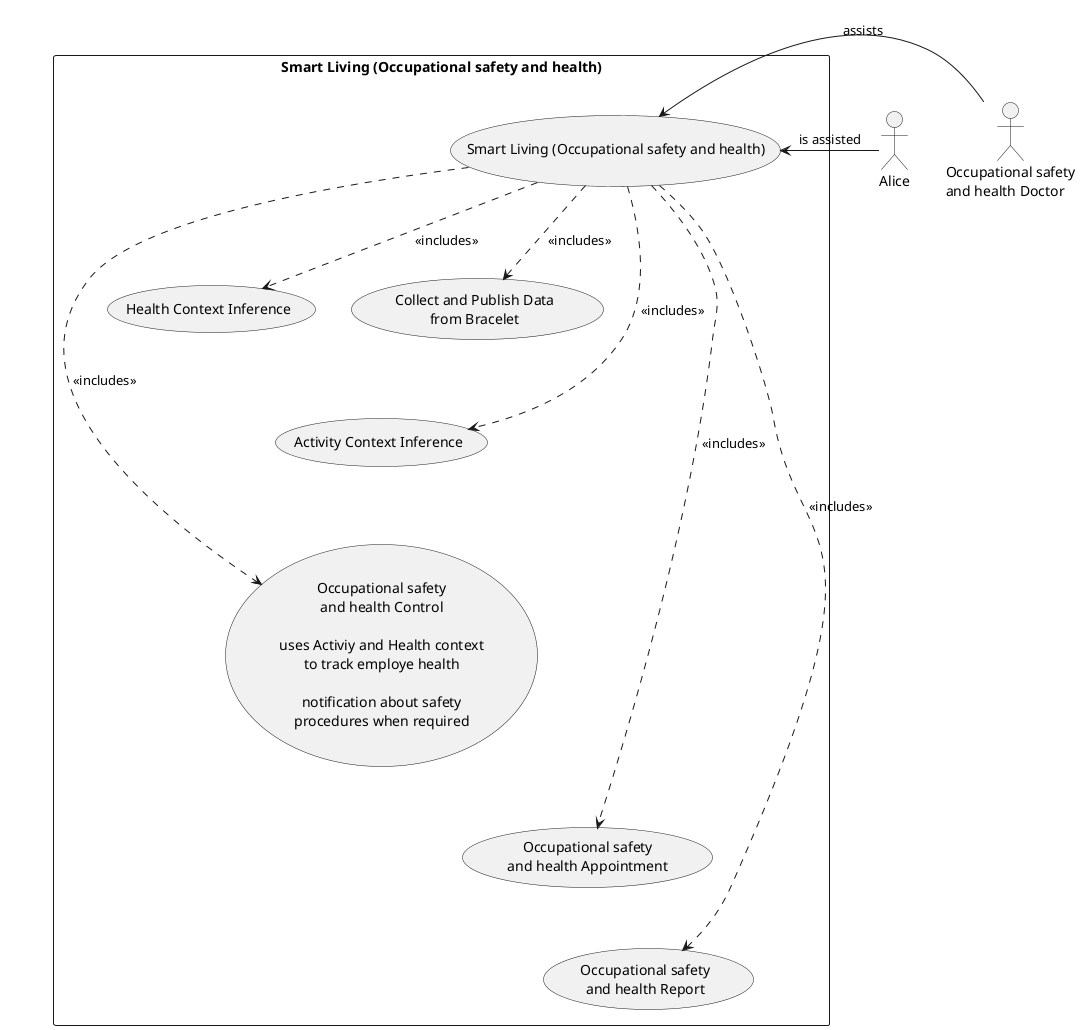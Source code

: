 @startuml

actor Alice
actor "Occupational safety\nand health Doctor" as Trainer

rectangle "Smart Living (Occupational safety and health)" {
  usecase healthCtrlUC as "Smart Living (Occupational safety and health)"

  usecase healthMonitorUC as "Collect and Publish Data\nfrom Bracelet"

  usecase inferHealthContextUC as "Health Context Inference"

  usecase inferActivityContextUC as "Activity Context Inference"

  inferActivityContextUC -[hidden]up- inferHealthContextUC

  usecase workoutCtrlUC as "Occupational safety\nand health Control\n
   uses Activiy and Health context
   to track employe health\n
   notification about safety
    procedures when required"

  inferActivityContextUC -[hidden]down- workoutCtrlUC

  usecase workoutSessionUC as "Occupational safety\nand health Appointment"

  workoutSessionUC -[hidden]up- workoutCtrlUC

  usecase workoutReportUC as "Occupational safety\nand health Report"

  workoutSessionUC -[hidden]down- workoutReportUC

}


healthCtrlUC ..> healthMonitorUC : <<includes>>
healthCtrlUC ..> inferHealthContextUC : <<includes>>
healthCtrlUC ..> inferActivityContextUC : <<includes>>
healthCtrlUC ..> workoutCtrlUC : <<includes>>
healthCtrlUC ..> workoutSessionUC : <<includes>>
healthCtrlUC ..> workoutReportUC : <<includes>>

Alice -left-> healthCtrlUC : is assisted

Trainer -right-> healthCtrlUC : assists


@enduml
